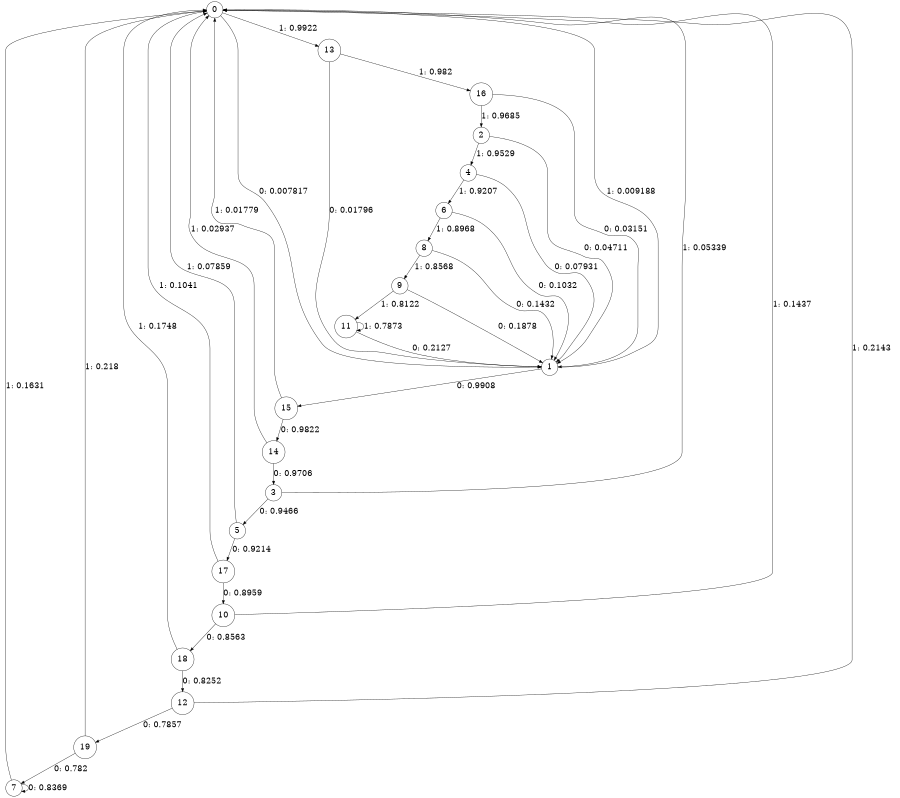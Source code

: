 digraph "ch3source_phase3_L11" {
size = "6,8.5";
ratio = "fill";
node [shape = circle];
node [fontsize = 24];
edge [fontsize = 24];
0 -> 1 [label = "0: 0.007817  "];
0 -> 13 [label = "1: 0.9922   "];
1 -> 15 [label = "0: 0.9908   "];
1 -> 0 [label = "1: 0.009188  "];
2 -> 1 [label = "0: 0.04711  "];
2 -> 4 [label = "1: 0.9529   "];
3 -> 5 [label = "0: 0.9466   "];
3 -> 0 [label = "1: 0.05339  "];
4 -> 1 [label = "0: 0.07931  "];
4 -> 6 [label = "1: 0.9207   "];
5 -> 17 [label = "0: 0.9214   "];
5 -> 0 [label = "1: 0.07859  "];
6 -> 1 [label = "0: 0.1032   "];
6 -> 8 [label = "1: 0.8968   "];
7 -> 7 [label = "0: 0.8369   "];
7 -> 0 [label = "1: 0.1631   "];
8 -> 1 [label = "0: 0.1432   "];
8 -> 9 [label = "1: 0.8568   "];
9 -> 1 [label = "0: 0.1878   "];
9 -> 11 [label = "1: 0.8122   "];
10 -> 18 [label = "0: 0.8563   "];
10 -> 0 [label = "1: 0.1437   "];
11 -> 1 [label = "0: 0.2127   "];
11 -> 11 [label = "1: 0.7873   "];
12 -> 19 [label = "0: 0.7857   "];
12 -> 0 [label = "1: 0.2143   "];
13 -> 1 [label = "0: 0.01796  "];
13 -> 16 [label = "1: 0.982    "];
14 -> 3 [label = "0: 0.9706   "];
14 -> 0 [label = "1: 0.02937  "];
15 -> 14 [label = "0: 0.9822   "];
15 -> 0 [label = "1: 0.01779  "];
16 -> 1 [label = "0: 0.03151  "];
16 -> 2 [label = "1: 0.9685   "];
17 -> 10 [label = "0: 0.8959   "];
17 -> 0 [label = "1: 0.1041   "];
18 -> 12 [label = "0: 0.8252   "];
18 -> 0 [label = "1: 0.1748   "];
19 -> 7 [label = "0: 0.782    "];
19 -> 0 [label = "1: 0.218    "];
}